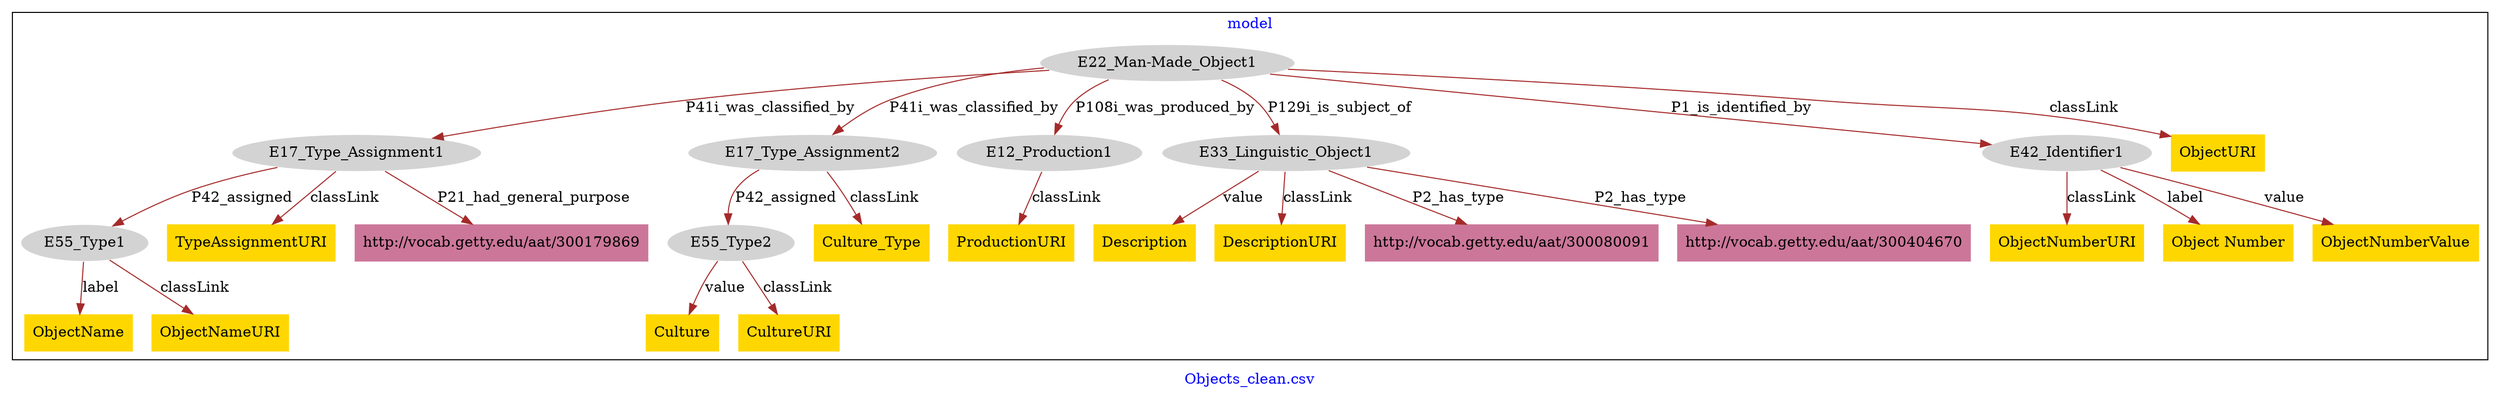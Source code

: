 digraph n0 {
fontcolor="blue"
remincross="true"
label="Objects_clean.csv"
subgraph cluster {
label="model"
n2[style="filled",color="white",fillcolor="lightgray",label="E17_Type_Assignment1"];
n3[style="filled",color="white",fillcolor="lightgray",label="E55_Type1"];
n4[style="filled",color="white",fillcolor="lightgray",label="E17_Type_Assignment2"];
n5[style="filled",color="white",fillcolor="lightgray",label="E55_Type2"];
n6[style="filled",color="white",fillcolor="lightgray",label="E22_Man-Made_Object1"];
n7[style="filled",color="white",fillcolor="lightgray",label="E12_Production1"];
n8[style="filled",color="white",fillcolor="lightgray",label="E33_Linguistic_Object1"];
n9[style="filled",color="white",fillcolor="lightgray",label="E42_Identifier1"];
n10[shape="plaintext",style="filled",fillcolor="gold",label="Culture"];
n11[shape="plaintext",style="filled",fillcolor="gold",label="Description"];
n12[shape="plaintext",style="filled",fillcolor="gold",label="ProductionURI"];
n13[shape="plaintext",style="filled",fillcolor="gold",label="DescriptionURI"];
n14[shape="plaintext",style="filled",fillcolor="gold",label="ObjectNumberURI"];
n15[shape="plaintext",style="filled",fillcolor="gold",label="ObjectName"];
n16[shape="plaintext",style="filled",fillcolor="gold",label="ObjectURI"];
n17[shape="plaintext",style="filled",fillcolor="gold",label="Object Number"];
n18[shape="plaintext",style="filled",fillcolor="gold",label="ObjectNameURI"];
n19[shape="plaintext",style="filled",fillcolor="gold",label="CultureURI"];
n20[shape="plaintext",style="filled",fillcolor="gold",label="TypeAssignmentURI"];
n21[shape="plaintext",style="filled",fillcolor="gold",label="ObjectNumberValue"];
n22[shape="plaintext",style="filled",fillcolor="gold",label="Culture_Type"];
n23[shape="plaintext",style="filled",fillcolor="#CC7799",label="http://vocab.getty.edu/aat/300080091"];
n24[shape="plaintext",style="filled",fillcolor="#CC7799",label="http://vocab.getty.edu/aat/300179869"];
n25[shape="plaintext",style="filled",fillcolor="#CC7799",label="http://vocab.getty.edu/aat/300404670"];
}
n2 -> n3[color="brown",fontcolor="black",label="P42_assigned"]
n4 -> n5[color="brown",fontcolor="black",label="P42_assigned"]
n6 -> n7[color="brown",fontcolor="black",label="P108i_was_produced_by"]
n6 -> n2[color="brown",fontcolor="black",label="P41i_was_classified_by"]
n6 -> n4[color="brown",fontcolor="black",label="P41i_was_classified_by"]
n6 -> n8[color="brown",fontcolor="black",label="P129i_is_subject_of"]
n6 -> n9[color="brown",fontcolor="black",label="P1_is_identified_by"]
n5 -> n10[color="brown",fontcolor="black",label="value"]
n8 -> n11[color="brown",fontcolor="black",label="value"]
n7 -> n12[color="brown",fontcolor="black",label="classLink"]
n8 -> n13[color="brown",fontcolor="black",label="classLink"]
n9 -> n14[color="brown",fontcolor="black",label="classLink"]
n3 -> n15[color="brown",fontcolor="black",label="label"]
n6 -> n16[color="brown",fontcolor="black",label="classLink"]
n9 -> n17[color="brown",fontcolor="black",label="label"]
n3 -> n18[color="brown",fontcolor="black",label="classLink"]
n5 -> n19[color="brown",fontcolor="black",label="classLink"]
n2 -> n20[color="brown",fontcolor="black",label="classLink"]
n9 -> n21[color="brown",fontcolor="black",label="value"]
n4 -> n22[color="brown",fontcolor="black",label="classLink"]
n8 -> n23[color="brown",fontcolor="black",label="P2_has_type"]
n2 -> n24[color="brown",fontcolor="black",label="P21_had_general_purpose"]
n8 -> n25[color="brown",fontcolor="black",label="P2_has_type"]
}

